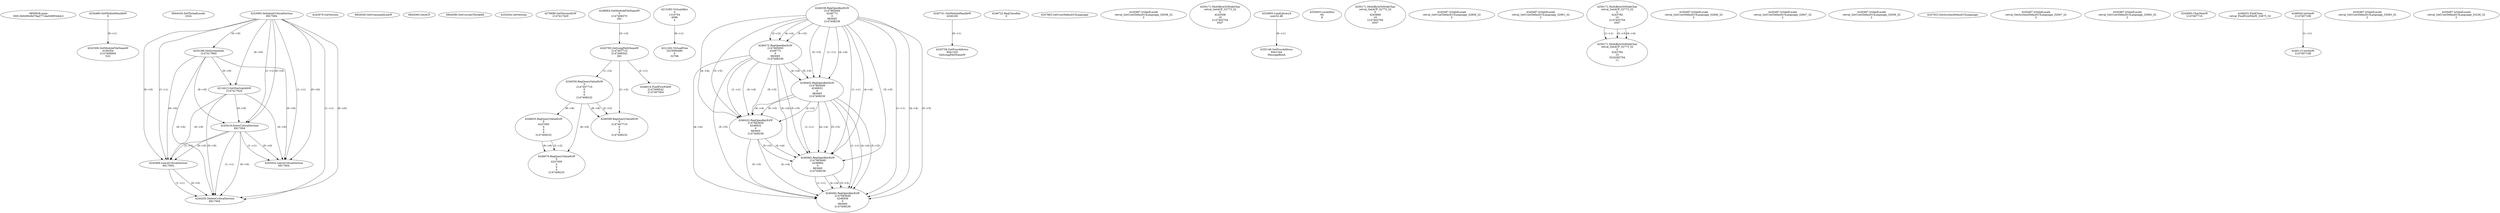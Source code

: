 // Global SCDG with merge call
digraph {
	0 [label="6850628.main
00013b0490c8d79ad771da5d99544dc2"]
	1 [label="4254480.GetModuleHandleW
0"]
	2 [label="6844434.SetThreadLocale
1024"]
	3 [label="4243965.InitializeCriticalSection
6917004"]
	4 [label="4243979.GetVersion
"]
	5 [label="4250188.GetSystemInfo
2147417660"]
	3 -> 5 [label="(0-->0)"]
	6 [label="6844540.GetCommandLineW
"]
	7 [label="4214413.GetStartupInfoW
2147417624"]
	3 -> 7 [label="(0-->0)"]
	5 -> 7 [label="(0-->0)"]
	8 [label="6844560.GetACP
"]
	9 [label="6844580.GetCurrentThreadId
"]
	10 [label="4250204.GetVersion
"]
	11 [label="4276690.GetVersionExW
2147417420"]
	12 [label="4243306.GetModuleFileNameW
4194304
2147408904
522"]
	1 -> 12 [label="(0-->1)"]
	13 [label="4248064.GetModuleFileNameW
0
2147408370
261"]
	14 [label="4215383.VirtualAlloc
0
1310704
4096
4"]
	15 [label="4246338.RegOpenKeyExW
2147483649
4246772
0
983065
2147408236"]
	16 [label="4245741.GetModuleHandleW
4246160"]
	17 [label="4245758.GetProcAddress
9441320
GetLongPathNameW"]
	16 -> 17 [label="(0-->1)"]
	18 [label="4245785.GetLongPathNameW
2147407710
2147406542
261"]
	13 -> 18 [label="(3-->3)"]
	19 [label="4246556.RegQueryValueExW
0
2147407710
0
0
0
2147408232"]
	18 -> 19 [label="(1-->2)"]
	20 [label="4246599.RegQueryValueExW
0
2147407710
0
0
0
2147408232"]
	18 -> 20 [label="(1-->2)"]
	19 -> 20 [label="(2-->2)"]
	19 -> 20 [label="(6-->6)"]
	21 [label="4246722.RegCloseKey
0"]
	22 [label="4247883.GetUserDefaultUILanguage
"]
	23 [label="4245418.EnterCriticalSection
6917004"]
	3 -> 23 [label="(1-->1)"]
	3 -> 23 [label="(0-->0)"]
	5 -> 23 [label="(0-->0)"]
	7 -> 23 [label="(0-->0)"]
	24 [label="4245469.LeaveCriticalSection
6917004"]
	3 -> 24 [label="(1-->1)"]
	23 -> 24 [label="(1-->1)"]
	3 -> 24 [label="(0-->0)"]
	5 -> 24 [label="(0-->0)"]
	7 -> 24 [label="(0-->0)"]
	23 -> 24 [label="(0-->0)"]
	25 [label="4245487.IsValidLocale
retval_GetUserDefaultUILanguage_32938_32
2"]
	26 [label="4250171.MultiByteToWideChar
retval_GetACP_32773_32
0
4243508
10
2147403704
2047"]
	27 [label="4254893.LoadLibraryA
user32.dll"]
	28 [label="4255003.LocalAlloc
64
8"]
	29 [label="4255148.GetProcAddress
9441344
MessageBoxA"]
	27 -> 29 [label="(0-->1)"]
	30 [label="4244205.DeleteCriticalSection
6917004"]
	3 -> 30 [label="(1-->1)"]
	23 -> 30 [label="(1-->1)"]
	24 -> 30 [label="(1-->1)"]
	3 -> 30 [label="(0-->0)"]
	5 -> 30 [label="(0-->0)"]
	7 -> 30 [label="(0-->0)"]
	23 -> 30 [label="(0-->0)"]
	24 -> 30 [label="(0-->0)"]
	31 [label="4221262.VirtualFree
3223060480
0
32768"]
	14 -> 31 [label="(0-->1)"]
	32 [label="4250171.MultiByteToWideChar
retval_GetACP_32773_32
0
4243868
10
2147403704
2047"]
	33 [label="4246372.RegOpenKeyExW
2147483650
4246772
0
983065
2147408236"]
	15 -> 33 [label="(2-->2)"]
	15 -> 33 [label="(4-->4)"]
	15 -> 33 [label="(5-->5)"]
	34 [label="4246402.RegOpenKeyExW
2147483649
4246832
0
983065
2147408236"]
	15 -> 34 [label="(1-->1)"]
	15 -> 34 [label="(4-->4)"]
	33 -> 34 [label="(4-->4)"]
	15 -> 34 [label="(5-->5)"]
	33 -> 34 [label="(5-->5)"]
	35 [label="4246635.RegQueryValueExW
0
4247000
0
0
0
2147408232"]
	19 -> 35 [label="(6-->6)"]
	36 [label="4245487.IsValidLocale
retval_GetUserDefaultUILanguage_32858_32
2"]
	37 [label="4245487.IsValidLocale
retval_GetUserDefaultUILanguage_32901_32
2"]
	38 [label="4250171.MultiByteToWideChar
retval_GetACP_32773_32
0
4243784
10
2147403704
2047"]
	39 [label="4250171.MultiByteToWideChar
retval_GetACP_32773_32
0
4243784
10
3224282764
11"]
	38 -> 39 [label="(1-->1)"]
	38 -> 39 [label="(3-->3)"]
	38 -> 39 [label="(4-->4)"]
	40 [label="4246676.RegQueryValueExW
0
4247000
0
0
0
2147408232"]
	35 -> 40 [label="(2-->2)"]
	19 -> 40 [label="(6-->6)"]
	35 -> 40 [label="(6-->6)"]
	41 [label="4245487.IsValidLocale
retval_GetUserDefaultUILanguage_32846_32
2"]
	42 [label="4245487.IsValidLocale
retval_GetUserDefaultUILanguage_32847_32
2"]
	43 [label="4245487.IsValidLocale
retval_GetUserDefaultUILanguage_32939_32
2"]
	44 [label="4245454.LeaveCriticalSection
6917004"]
	3 -> 44 [label="(1-->1)"]
	23 -> 44 [label="(1-->1)"]
	3 -> 44 [label="(0-->0)"]
	5 -> 44 [label="(0-->0)"]
	7 -> 44 [label="(0-->0)"]
	23 -> 44 [label="(0-->0)"]
	45 [label="4247923.GetSystemDefaultUILanguage
"]
	46 [label="4245487.IsValidLocale
retval_GetSystemDefaultUILanguage_32947_32
2"]
	47 [label="4246432.RegOpenKeyExW
2147483650
4246832
0
983065
2147408236"]
	33 -> 47 [label="(1-->1)"]
	34 -> 47 [label="(2-->2)"]
	15 -> 47 [label="(4-->4)"]
	33 -> 47 [label="(4-->4)"]
	34 -> 47 [label="(4-->4)"]
	15 -> 47 [label="(5-->5)"]
	33 -> 47 [label="(5-->5)"]
	34 -> 47 [label="(5-->5)"]
	48 [label="4246462.RegOpenKeyExW
2147483649
4246884
0
983065
2147408236"]
	15 -> 48 [label="(1-->1)"]
	34 -> 48 [label="(1-->1)"]
	15 -> 48 [label="(4-->4)"]
	33 -> 48 [label="(4-->4)"]
	34 -> 48 [label="(4-->4)"]
	47 -> 48 [label="(4-->4)"]
	15 -> 48 [label="(5-->5)"]
	33 -> 48 [label="(5-->5)"]
	34 -> 48 [label="(5-->5)"]
	47 -> 48 [label="(5-->5)"]
	49 [label="4246492.RegOpenKeyExW
2147483649
4246936
0
983065
2147408236"]
	15 -> 49 [label="(1-->1)"]
	34 -> 49 [label="(1-->1)"]
	48 -> 49 [label="(1-->1)"]
	15 -> 49 [label="(4-->4)"]
	33 -> 49 [label="(4-->4)"]
	34 -> 49 [label="(4-->4)"]
	47 -> 49 [label="(4-->4)"]
	48 -> 49 [label="(4-->4)"]
	15 -> 49 [label="(5-->5)"]
	33 -> 49 [label="(5-->5)"]
	34 -> 49 [label="(5-->5)"]
	47 -> 49 [label="(5-->5)"]
	48 -> 49 [label="(5-->5)"]
	50 [label="4245487.IsValidLocale
retval_GetUserDefaultUILanguage_33092_32
2"]
	51 [label="4245683.CharNextW
2147407716"]
	52 [label="4246014.FindFirstFileW
2147406542
2147407064"]
	18 -> 52 [label="(2-->1)"]
	53 [label="4246032.FindClose
retval_FindFirstFileW_32875_32"]
	54 [label="4246044.lstrlenW
2147407108"]
	55 [label="4246113.lstrlenW
2147407108"]
	54 -> 55 [label="(1-->1)"]
	56 [label="4245487.IsValidLocale
retval_GetUserDefaultUILanguage_33093_32
2"]
	57 [label="4245487.IsValidLocale
retval_GetUserDefaultUILanguage_33236_32
2"]
}
